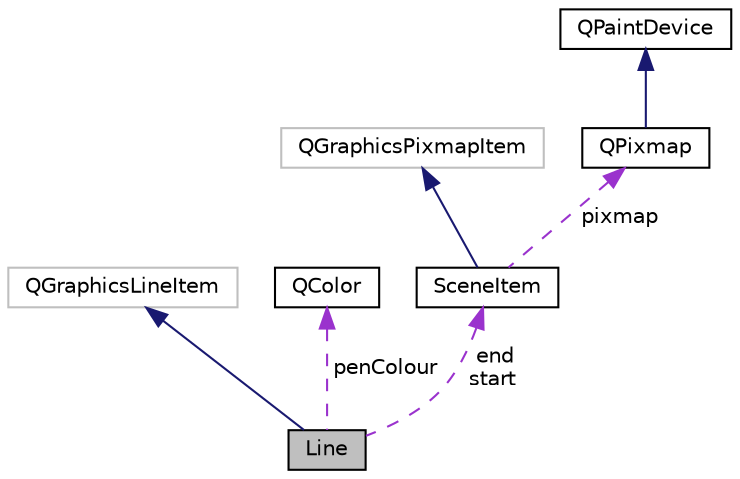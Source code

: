 digraph "Line"
{
 // LATEX_PDF_SIZE
  edge [fontname="Helvetica",fontsize="10",labelfontname="Helvetica",labelfontsize="10"];
  node [fontname="Helvetica",fontsize="10",shape=record];
  Node1 [label="Line",height=0.2,width=0.4,color="black", fillcolor="grey75", style="filled", fontcolor="black",tooltip="Line between two components on a Scene."];
  Node2 -> Node1 [dir="back",color="midnightblue",fontsize="10",style="solid",fontname="Helvetica"];
  Node2 [label="QGraphicsLineItem",height=0.2,width=0.4,color="grey75", fillcolor="white", style="filled",tooltip=" "];
  Node3 -> Node1 [dir="back",color="darkorchid3",fontsize="10",style="dashed",label=" penColour" ,fontname="Helvetica"];
  Node3 [label="QColor",height=0.2,width=0.4,color="black", fillcolor="white", style="filled",URL="/mnt/files/scripts/CircuitTester/docs/tagfiles/qtgui.tags$qcolor.html",tooltip=" "];
  Node4 -> Node1 [dir="back",color="darkorchid3",fontsize="10",style="dashed",label=" end\nstart" ,fontname="Helvetica"];
  Node4 [label="SceneItem",height=0.2,width=0.4,color="black", fillcolor="white", style="filled",URL="$classSceneItem.html",tooltip="An image on the Scene."];
  Node5 -> Node4 [dir="back",color="midnightblue",fontsize="10",style="solid",fontname="Helvetica"];
  Node5 [label="QGraphicsPixmapItem",height=0.2,width=0.4,color="grey75", fillcolor="white", style="filled",tooltip=" "];
  Node6 -> Node4 [dir="back",color="darkorchid3",fontsize="10",style="dashed",label=" pixmap" ,fontname="Helvetica"];
  Node6 [label="QPixmap",height=0.2,width=0.4,color="black", fillcolor="white", style="filled",URL="/mnt/files/scripts/CircuitTester/docs/tagfiles/qtgui.tags$qpixmap.html",tooltip=" "];
  Node7 -> Node6 [dir="back",color="midnightblue",fontsize="10",style="solid",fontname="Helvetica"];
  Node7 [label="QPaintDevice",height=0.2,width=0.4,color="black", fillcolor="white", style="filled",URL="/mnt/files/scripts/CircuitTester/docs/tagfiles/qtgui.tags$qpaintdevice.html",tooltip=" "];
}
